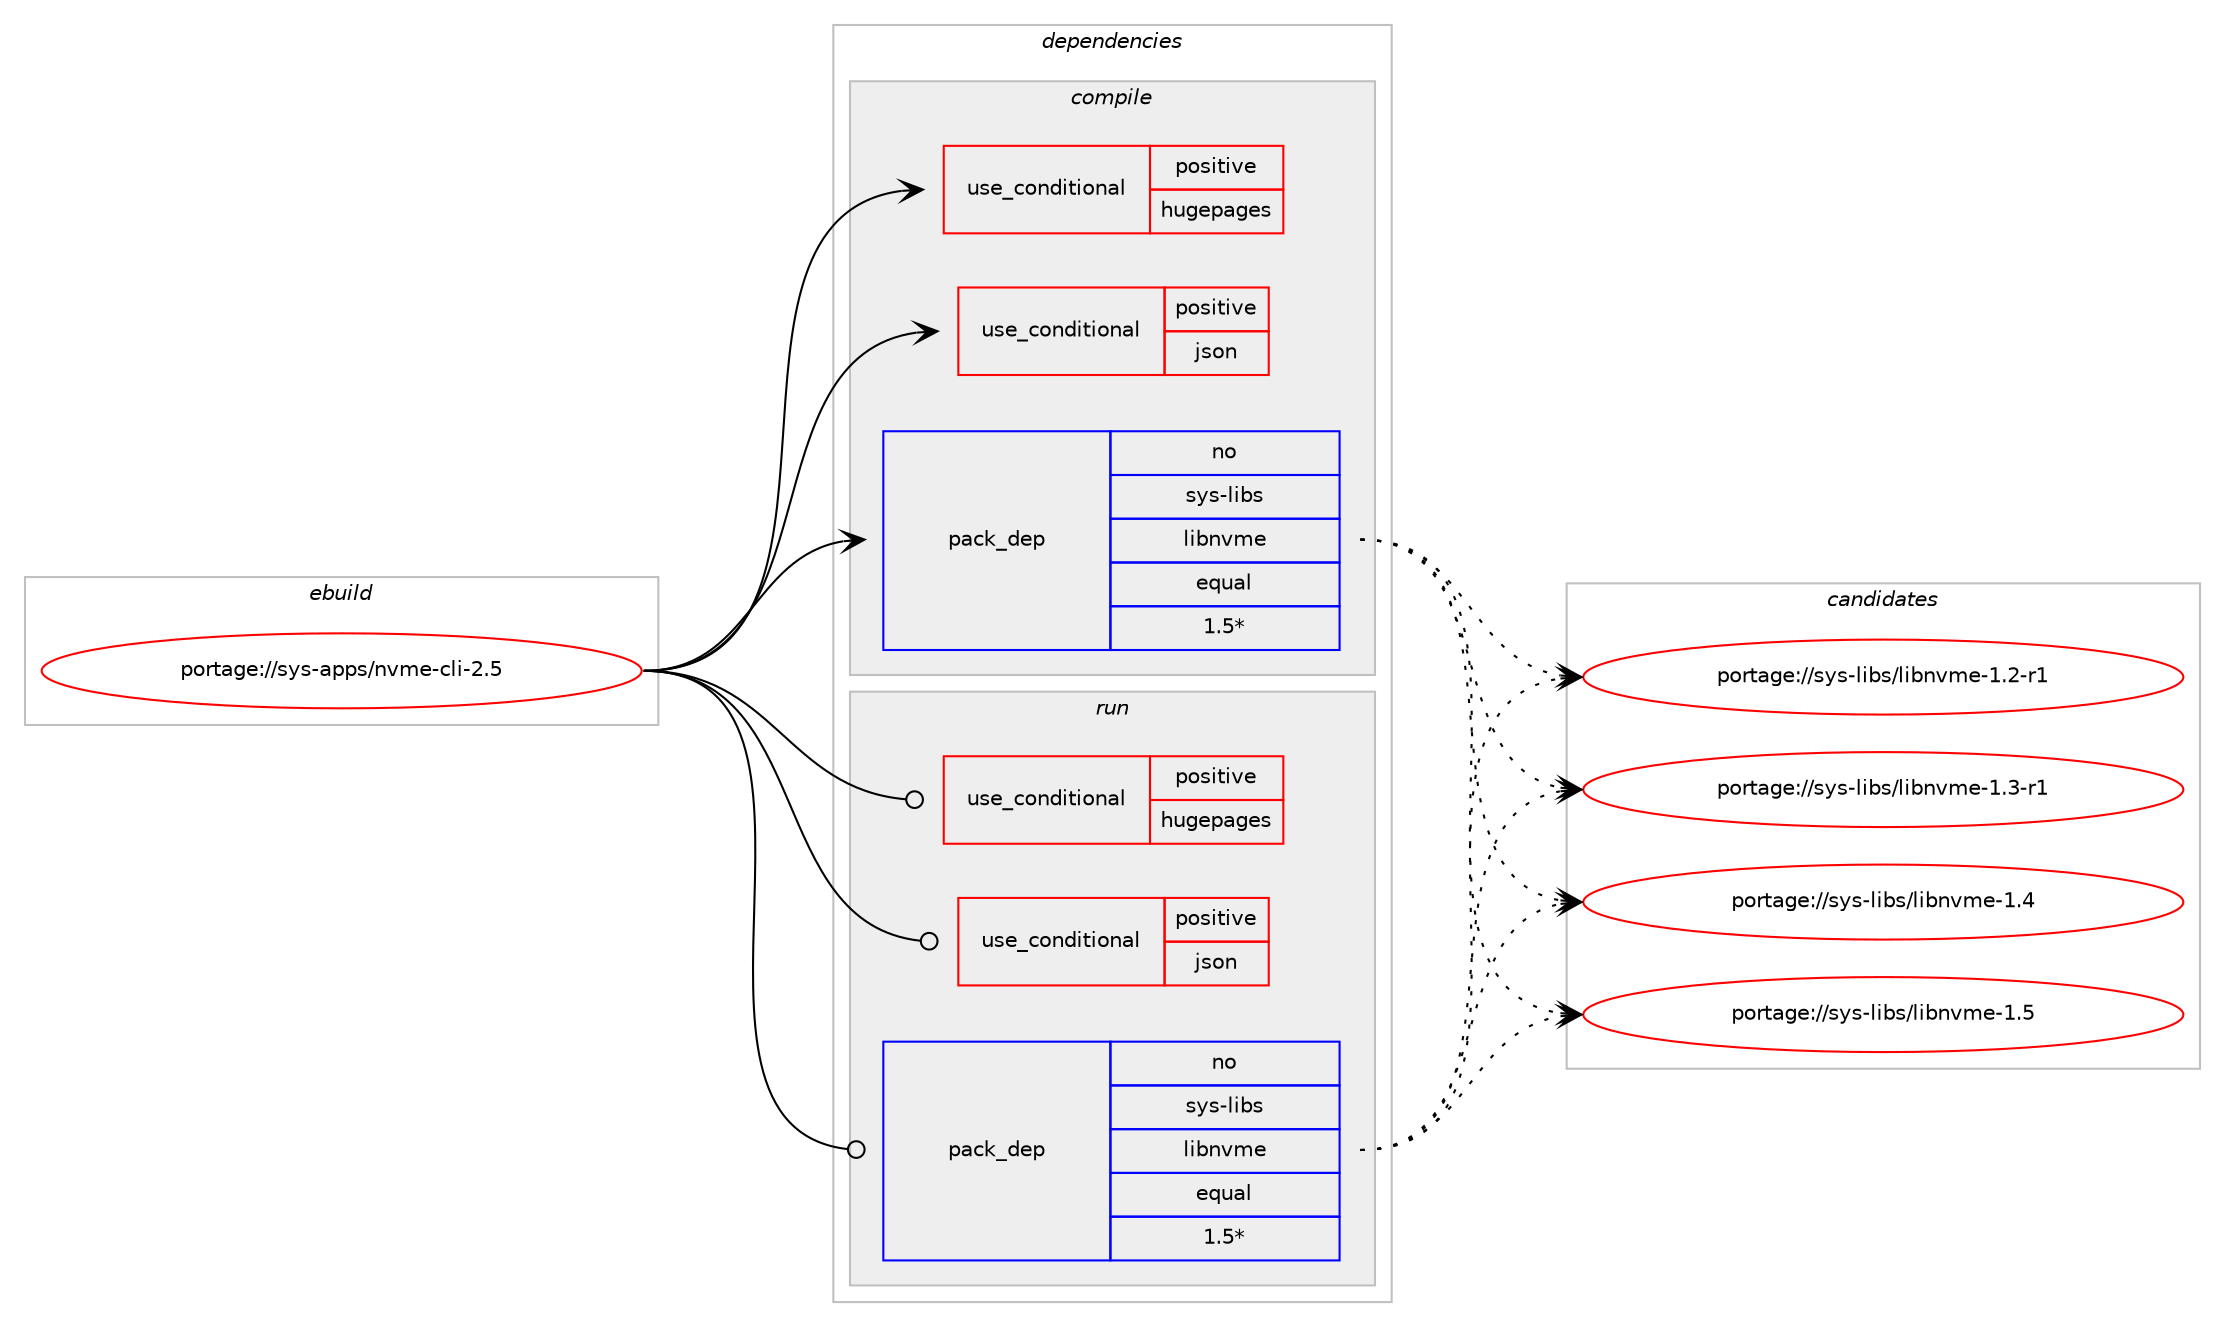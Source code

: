 digraph prolog {

# *************
# Graph options
# *************

newrank=true;
concentrate=true;
compound=true;
graph [rankdir=LR,fontname=Helvetica,fontsize=10,ranksep=1.5];#, ranksep=2.5, nodesep=0.2];
edge  [arrowhead=vee];
node  [fontname=Helvetica,fontsize=10];

# **********
# The ebuild
# **********

subgraph cluster_leftcol {
color=gray;
label=<<i>ebuild</i>>;
id [label="portage://sys-apps/nvme-cli-2.5", color=red, width=4, href="../sys-apps/nvme-cli-2.5.svg"];
}

# ****************
# The dependencies
# ****************

subgraph cluster_midcol {
color=gray;
label=<<i>dependencies</i>>;
subgraph cluster_compile {
fillcolor="#eeeeee";
style=filled;
label=<<i>compile</i>>;
subgraph cond451 {
dependency769 [label=<<TABLE BORDER="0" CELLBORDER="1" CELLSPACING="0" CELLPADDING="4"><TR><TD ROWSPAN="3" CELLPADDING="10">use_conditional</TD></TR><TR><TD>positive</TD></TR><TR><TD>hugepages</TD></TR></TABLE>>, shape=none, color=red];
# *** BEGIN UNKNOWN DEPENDENCY TYPE (TODO) ***
# dependency769 -> package_dependency(portage://sys-apps/nvme-cli-2.5,install,no,sys-libs,libhugetlbfs,none,[,,],any_same_slot,[])
# *** END UNKNOWN DEPENDENCY TYPE (TODO) ***

}
id:e -> dependency769:w [weight=20,style="solid",arrowhead="vee"];
subgraph cond452 {
dependency770 [label=<<TABLE BORDER="0" CELLBORDER="1" CELLSPACING="0" CELLPADDING="4"><TR><TD ROWSPAN="3" CELLPADDING="10">use_conditional</TD></TR><TR><TD>positive</TD></TR><TR><TD>json</TD></TR></TABLE>>, shape=none, color=red];
# *** BEGIN UNKNOWN DEPENDENCY TYPE (TODO) ***
# dependency770 -> package_dependency(portage://sys-apps/nvme-cli-2.5,install,no,dev-libs,json-c,none,[,,],any_same_slot,[])
# *** END UNKNOWN DEPENDENCY TYPE (TODO) ***

}
id:e -> dependency770:w [weight=20,style="solid",arrowhead="vee"];
subgraph pack310 {
dependency771 [label=<<TABLE BORDER="0" CELLBORDER="1" CELLSPACING="0" CELLPADDING="4" WIDTH="220"><TR><TD ROWSPAN="6" CELLPADDING="30">pack_dep</TD></TR><TR><TD WIDTH="110">no</TD></TR><TR><TD>sys-libs</TD></TR><TR><TD>libnvme</TD></TR><TR><TD>equal</TD></TR><TR><TD>1.5*</TD></TR></TABLE>>, shape=none, color=blue];
}
id:e -> dependency771:w [weight=20,style="solid",arrowhead="vee"];
# *** BEGIN UNKNOWN DEPENDENCY TYPE (TODO) ***
# id -> package_dependency(portage://sys-apps/nvme-cli-2.5,install,no,sys-libs,zlib,none,[,,],any_same_slot,[])
# *** END UNKNOWN DEPENDENCY TYPE (TODO) ***

}
subgraph cluster_compileandrun {
fillcolor="#eeeeee";
style=filled;
label=<<i>compile and run</i>>;
}
subgraph cluster_run {
fillcolor="#eeeeee";
style=filled;
label=<<i>run</i>>;
subgraph cond453 {
dependency772 [label=<<TABLE BORDER="0" CELLBORDER="1" CELLSPACING="0" CELLPADDING="4"><TR><TD ROWSPAN="3" CELLPADDING="10">use_conditional</TD></TR><TR><TD>positive</TD></TR><TR><TD>hugepages</TD></TR></TABLE>>, shape=none, color=red];
# *** BEGIN UNKNOWN DEPENDENCY TYPE (TODO) ***
# dependency772 -> package_dependency(portage://sys-apps/nvme-cli-2.5,run,no,sys-libs,libhugetlbfs,none,[,,],any_same_slot,[])
# *** END UNKNOWN DEPENDENCY TYPE (TODO) ***

}
id:e -> dependency772:w [weight=20,style="solid",arrowhead="odot"];
subgraph cond454 {
dependency773 [label=<<TABLE BORDER="0" CELLBORDER="1" CELLSPACING="0" CELLPADDING="4"><TR><TD ROWSPAN="3" CELLPADDING="10">use_conditional</TD></TR><TR><TD>positive</TD></TR><TR><TD>json</TD></TR></TABLE>>, shape=none, color=red];
# *** BEGIN UNKNOWN DEPENDENCY TYPE (TODO) ***
# dependency773 -> package_dependency(portage://sys-apps/nvme-cli-2.5,run,no,dev-libs,json-c,none,[,,],any_same_slot,[])
# *** END UNKNOWN DEPENDENCY TYPE (TODO) ***

}
id:e -> dependency773:w [weight=20,style="solid",arrowhead="odot"];
subgraph pack311 {
dependency774 [label=<<TABLE BORDER="0" CELLBORDER="1" CELLSPACING="0" CELLPADDING="4" WIDTH="220"><TR><TD ROWSPAN="6" CELLPADDING="30">pack_dep</TD></TR><TR><TD WIDTH="110">no</TD></TR><TR><TD>sys-libs</TD></TR><TR><TD>libnvme</TD></TR><TR><TD>equal</TD></TR><TR><TD>1.5*</TD></TR></TABLE>>, shape=none, color=blue];
}
id:e -> dependency774:w [weight=20,style="solid",arrowhead="odot"];
# *** BEGIN UNKNOWN DEPENDENCY TYPE (TODO) ***
# id -> package_dependency(portage://sys-apps/nvme-cli-2.5,run,no,sys-libs,zlib,none,[,,],any_same_slot,[])
# *** END UNKNOWN DEPENDENCY TYPE (TODO) ***

}
}

# **************
# The candidates
# **************

subgraph cluster_choices {
rank=same;
color=gray;
label=<<i>candidates</i>>;

subgraph choice310 {
color=black;
nodesep=1;
choice11512111545108105981154710810598110118109101454946504511449 [label="portage://sys-libs/libnvme-1.2-r1", color=red, width=4,href="../sys-libs/libnvme-1.2-r1.svg"];
choice11512111545108105981154710810598110118109101454946514511449 [label="portage://sys-libs/libnvme-1.3-r1", color=red, width=4,href="../sys-libs/libnvme-1.3-r1.svg"];
choice1151211154510810598115471081059811011810910145494652 [label="portage://sys-libs/libnvme-1.4", color=red, width=4,href="../sys-libs/libnvme-1.4.svg"];
choice1151211154510810598115471081059811011810910145494653 [label="portage://sys-libs/libnvme-1.5", color=red, width=4,href="../sys-libs/libnvme-1.5.svg"];
dependency771:e -> choice11512111545108105981154710810598110118109101454946504511449:w [style=dotted,weight="100"];
dependency771:e -> choice11512111545108105981154710810598110118109101454946514511449:w [style=dotted,weight="100"];
dependency771:e -> choice1151211154510810598115471081059811011810910145494652:w [style=dotted,weight="100"];
dependency771:e -> choice1151211154510810598115471081059811011810910145494653:w [style=dotted,weight="100"];
}
subgraph choice311 {
color=black;
nodesep=1;
choice11512111545108105981154710810598110118109101454946504511449 [label="portage://sys-libs/libnvme-1.2-r1", color=red, width=4,href="../sys-libs/libnvme-1.2-r1.svg"];
choice11512111545108105981154710810598110118109101454946514511449 [label="portage://sys-libs/libnvme-1.3-r1", color=red, width=4,href="../sys-libs/libnvme-1.3-r1.svg"];
choice1151211154510810598115471081059811011810910145494652 [label="portage://sys-libs/libnvme-1.4", color=red, width=4,href="../sys-libs/libnvme-1.4.svg"];
choice1151211154510810598115471081059811011810910145494653 [label="portage://sys-libs/libnvme-1.5", color=red, width=4,href="../sys-libs/libnvme-1.5.svg"];
dependency774:e -> choice11512111545108105981154710810598110118109101454946504511449:w [style=dotted,weight="100"];
dependency774:e -> choice11512111545108105981154710810598110118109101454946514511449:w [style=dotted,weight="100"];
dependency774:e -> choice1151211154510810598115471081059811011810910145494652:w [style=dotted,weight="100"];
dependency774:e -> choice1151211154510810598115471081059811011810910145494653:w [style=dotted,weight="100"];
}
}

}
